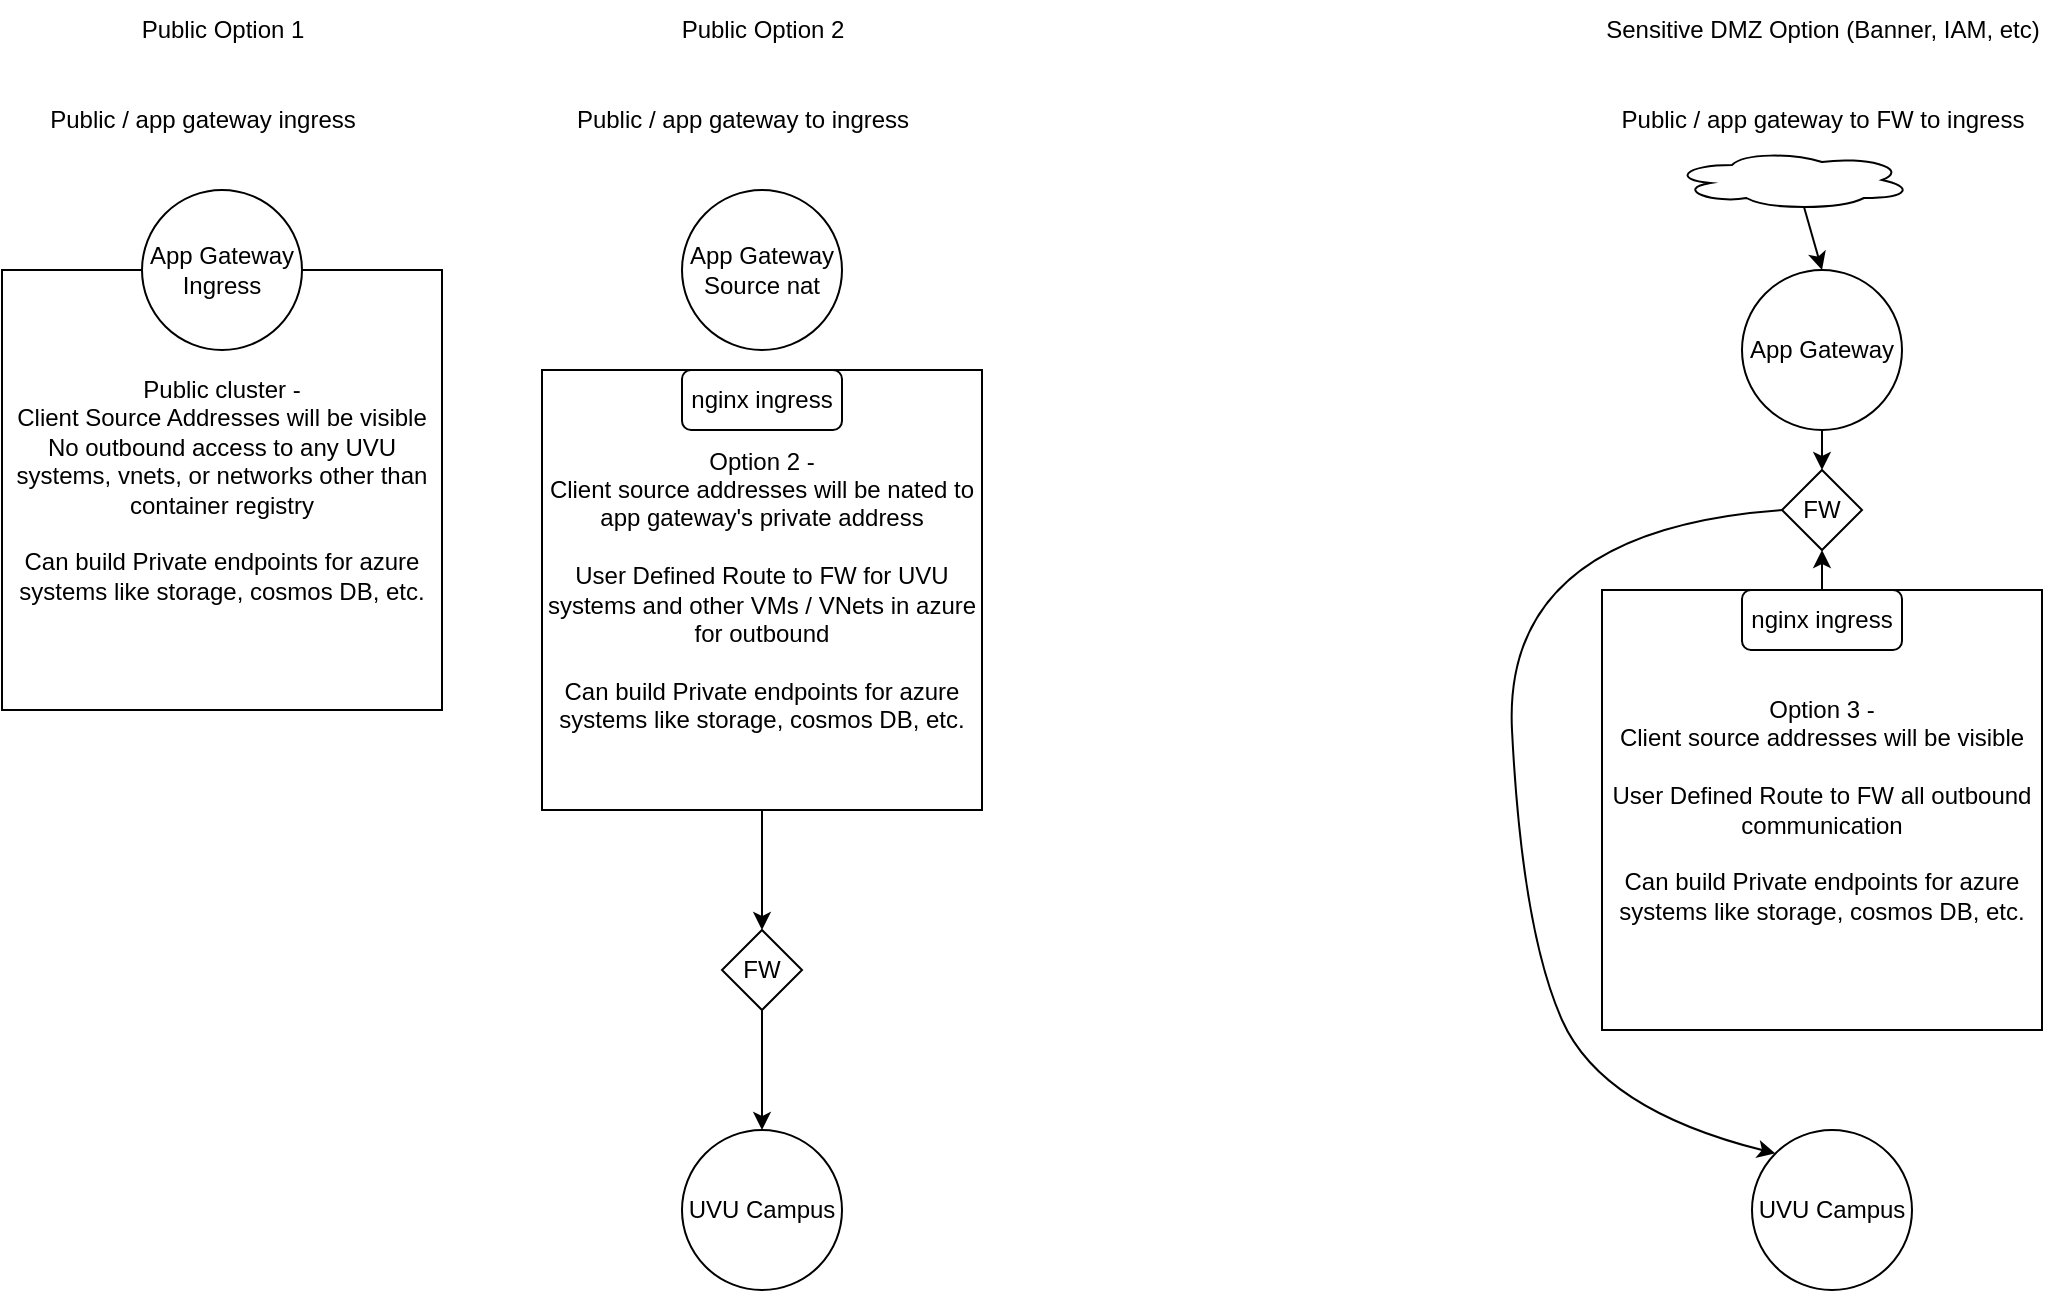 <mxfile version="20.2.7" type="github">
  <diagram id="M14Bi0SPeSwC654nAqJp" name="Page-1">
    <mxGraphModel dx="1306" dy="1070" grid="1" gridSize="10" guides="1" tooltips="1" connect="1" arrows="1" fold="1" page="1" pageScale="1" pageWidth="1100" pageHeight="850" math="0" shadow="0">
      <root>
        <mxCell id="0" />
        <mxCell id="1" parent="0" />
        <mxCell id="JBE3XxUc7-_DPygx-jZd-1" value="Public cluster -&lt;br&gt;Client Source Addresses will be visible&lt;br&gt;No outbound access to any UVU systems, vnets, or networks other than container registry&lt;br&gt;&lt;br&gt;Can build Private endpoints for azure systems like storage, cosmos DB, etc." style="whiteSpace=wrap;html=1;aspect=fixed;" vertex="1" parent="1">
          <mxGeometry x="50" y="140" width="220" height="220" as="geometry" />
        </mxCell>
        <mxCell id="JBE3XxUc7-_DPygx-jZd-2" value="App Gateway&lt;br&gt;Ingress" style="ellipse;whiteSpace=wrap;html=1;aspect=fixed;" vertex="1" parent="1">
          <mxGeometry x="120" y="100" width="80" height="80" as="geometry" />
        </mxCell>
        <mxCell id="JBE3XxUc7-_DPygx-jZd-4" value="Option 2 -&lt;br&gt;Client source addresses will be nated to app gateway&#39;s private address&lt;br&gt;&lt;br&gt;User Defined Route to FW for UVU systems and other VMs / VNets in azure for outbound&lt;br&gt;&lt;br&gt;Can build Private endpoints for azure systems like storage, cosmos DB, etc." style="whiteSpace=wrap;html=1;aspect=fixed;" vertex="1" parent="1">
          <mxGeometry x="320" y="190" width="220" height="220" as="geometry" />
        </mxCell>
        <mxCell id="JBE3XxUc7-_DPygx-jZd-5" value="App Gateway&lt;br&gt;Source nat" style="ellipse;whiteSpace=wrap;html=1;aspect=fixed;" vertex="1" parent="1">
          <mxGeometry x="390" y="100" width="80" height="80" as="geometry" />
        </mxCell>
        <mxCell id="JBE3XxUc7-_DPygx-jZd-6" value="nginx ingress" style="rounded=1;whiteSpace=wrap;html=1;" vertex="1" parent="1">
          <mxGeometry x="390" y="190" width="80" height="30" as="geometry" />
        </mxCell>
        <mxCell id="JBE3XxUc7-_DPygx-jZd-7" value="Public / app gateway ingress" style="text;html=1;align=center;verticalAlign=middle;resizable=0;points=[];autosize=1;strokeColor=none;fillColor=none;" vertex="1" parent="1">
          <mxGeometry x="60" y="50" width="180" height="30" as="geometry" />
        </mxCell>
        <mxCell id="JBE3XxUc7-_DPygx-jZd-8" value="Public / app gateway to ingress" style="text;html=1;align=center;verticalAlign=middle;resizable=0;points=[];autosize=1;strokeColor=none;fillColor=none;" vertex="1" parent="1">
          <mxGeometry x="325" y="50" width="190" height="30" as="geometry" />
        </mxCell>
        <mxCell id="JBE3XxUc7-_DPygx-jZd-10" value="FW" style="rhombus;whiteSpace=wrap;html=1;" vertex="1" parent="1">
          <mxGeometry x="410" y="470" width="40" height="40" as="geometry" />
        </mxCell>
        <mxCell id="JBE3XxUc7-_DPygx-jZd-11" value="" style="endArrow=classic;html=1;rounded=0;exitX=0.5;exitY=1;exitDx=0;exitDy=0;entryX=0.5;entryY=0;entryDx=0;entryDy=0;" edge="1" parent="1" source="JBE3XxUc7-_DPygx-jZd-4" target="JBE3XxUc7-_DPygx-jZd-10">
          <mxGeometry width="50" height="50" relative="1" as="geometry">
            <mxPoint x="190" y="500" as="sourcePoint" />
            <mxPoint x="240" y="450" as="targetPoint" />
          </mxGeometry>
        </mxCell>
        <mxCell id="JBE3XxUc7-_DPygx-jZd-12" value="UVU Campus" style="ellipse;whiteSpace=wrap;html=1;aspect=fixed;" vertex="1" parent="1">
          <mxGeometry x="390" y="570" width="80" height="80" as="geometry" />
        </mxCell>
        <mxCell id="JBE3XxUc7-_DPygx-jZd-13" value="" style="endArrow=classic;html=1;rounded=0;exitX=0.5;exitY=1;exitDx=0;exitDy=0;entryX=0.5;entryY=0;entryDx=0;entryDy=0;" edge="1" parent="1" target="JBE3XxUc7-_DPygx-jZd-12">
          <mxGeometry width="50" height="50" relative="1" as="geometry">
            <mxPoint x="430" y="510" as="sourcePoint" />
            <mxPoint x="250" y="560" as="targetPoint" />
          </mxGeometry>
        </mxCell>
        <mxCell id="JBE3XxUc7-_DPygx-jZd-14" value="Option 3 -&lt;br&gt;Client source addresses will be visible&lt;br&gt;&lt;br&gt;User Defined Route to FW all outbound communication&lt;br&gt;&lt;br&gt;Can build Private endpoints for azure systems like storage, cosmos DB, etc." style="whiteSpace=wrap;html=1;aspect=fixed;" vertex="1" parent="1">
          <mxGeometry x="850" y="300" width="220" height="220" as="geometry" />
        </mxCell>
        <mxCell id="JBE3XxUc7-_DPygx-jZd-16" value="nginx ingress" style="rounded=1;whiteSpace=wrap;html=1;" vertex="1" parent="1">
          <mxGeometry x="920" y="300" width="80" height="30" as="geometry" />
        </mxCell>
        <mxCell id="JBE3XxUc7-_DPygx-jZd-17" value="Public / app gateway to FW to ingress" style="text;html=1;align=center;verticalAlign=middle;resizable=0;points=[];autosize=1;strokeColor=none;fillColor=none;" vertex="1" parent="1">
          <mxGeometry x="850" y="50" width="220" height="30" as="geometry" />
        </mxCell>
        <mxCell id="JBE3XxUc7-_DPygx-jZd-19" value="FW" style="rhombus;whiteSpace=wrap;html=1;" vertex="1" parent="1">
          <mxGeometry x="940" y="240" width="40" height="40" as="geometry" />
        </mxCell>
        <mxCell id="JBE3XxUc7-_DPygx-jZd-23" value="" style="ellipse;shape=cloud;whiteSpace=wrap;html=1;" vertex="1" parent="1">
          <mxGeometry x="885" y="80" width="120" height="30" as="geometry" />
        </mxCell>
        <mxCell id="JBE3XxUc7-_DPygx-jZd-27" value="" style="endArrow=classic;html=1;rounded=0;exitX=0.5;exitY=0;exitDx=0;exitDy=0;" edge="1" parent="1" source="JBE3XxUc7-_DPygx-jZd-14" target="JBE3XxUc7-_DPygx-jZd-19">
          <mxGeometry width="50" height="50" relative="1" as="geometry">
            <mxPoint x="780" y="690" as="sourcePoint" />
            <mxPoint x="830" y="640" as="targetPoint" />
          </mxGeometry>
        </mxCell>
        <mxCell id="JBE3XxUc7-_DPygx-jZd-28" value="UVU Campus" style="ellipse;whiteSpace=wrap;html=1;aspect=fixed;" vertex="1" parent="1">
          <mxGeometry x="925" y="570" width="80" height="80" as="geometry" />
        </mxCell>
        <mxCell id="JBE3XxUc7-_DPygx-jZd-29" value="" style="endArrow=classic;html=1;exitX=0;exitY=0.5;exitDx=0;exitDy=0;entryX=0;entryY=0;entryDx=0;entryDy=0;curved=1;" edge="1" parent="1" source="JBE3XxUc7-_DPygx-jZd-19" target="JBE3XxUc7-_DPygx-jZd-28">
          <mxGeometry width="50" height="50" relative="1" as="geometry">
            <mxPoint x="830" y="620" as="sourcePoint" />
            <mxPoint x="880" y="570" as="targetPoint" />
            <Array as="points">
              <mxPoint x="800" y="270" />
              <mxPoint x="810" y="470" />
              <mxPoint x="850" y="560" />
            </Array>
          </mxGeometry>
        </mxCell>
        <mxCell id="JBE3XxUc7-_DPygx-jZd-31" value="App Gateway" style="ellipse;whiteSpace=wrap;html=1;aspect=fixed;" vertex="1" parent="1">
          <mxGeometry x="920" y="140" width="80" height="80" as="geometry" />
        </mxCell>
        <mxCell id="JBE3XxUc7-_DPygx-jZd-32" value="" style="endArrow=classic;html=1;curved=1;exitX=0.5;exitY=1;exitDx=0;exitDy=0;entryX=0.5;entryY=0;entryDx=0;entryDy=0;" edge="1" parent="1" source="JBE3XxUc7-_DPygx-jZd-31" target="JBE3XxUc7-_DPygx-jZd-19">
          <mxGeometry width="50" height="50" relative="1" as="geometry">
            <mxPoint x="730" y="790" as="sourcePoint" />
            <mxPoint x="960" y="230" as="targetPoint" />
          </mxGeometry>
        </mxCell>
        <mxCell id="JBE3XxUc7-_DPygx-jZd-33" value="" style="endArrow=classic;html=1;curved=1;exitX=0.55;exitY=0.95;exitDx=0;exitDy=0;exitPerimeter=0;entryX=0.5;entryY=0;entryDx=0;entryDy=0;" edge="1" parent="1" source="JBE3XxUc7-_DPygx-jZd-23" target="JBE3XxUc7-_DPygx-jZd-31">
          <mxGeometry width="50" height="50" relative="1" as="geometry">
            <mxPoint x="340" y="540" as="sourcePoint" />
            <mxPoint x="390" y="490" as="targetPoint" />
          </mxGeometry>
        </mxCell>
        <mxCell id="JBE3XxUc7-_DPygx-jZd-34" value="Public Option 1" style="text;html=1;align=center;verticalAlign=middle;resizable=0;points=[];autosize=1;strokeColor=none;fillColor=none;" vertex="1" parent="1">
          <mxGeometry x="110" y="5" width="100" height="30" as="geometry" />
        </mxCell>
        <mxCell id="JBE3XxUc7-_DPygx-jZd-35" value="Public Option 2" style="text;html=1;align=center;verticalAlign=middle;resizable=0;points=[];autosize=1;strokeColor=none;fillColor=none;" vertex="1" parent="1">
          <mxGeometry x="380" y="5" width="100" height="30" as="geometry" />
        </mxCell>
        <mxCell id="JBE3XxUc7-_DPygx-jZd-36" value="Sensitive DMZ Option (Banner, IAM, etc)" style="text;html=1;align=center;verticalAlign=middle;resizable=0;points=[];autosize=1;strokeColor=none;fillColor=none;" vertex="1" parent="1">
          <mxGeometry x="840" y="5" width="240" height="30" as="geometry" />
        </mxCell>
      </root>
    </mxGraphModel>
  </diagram>
</mxfile>
